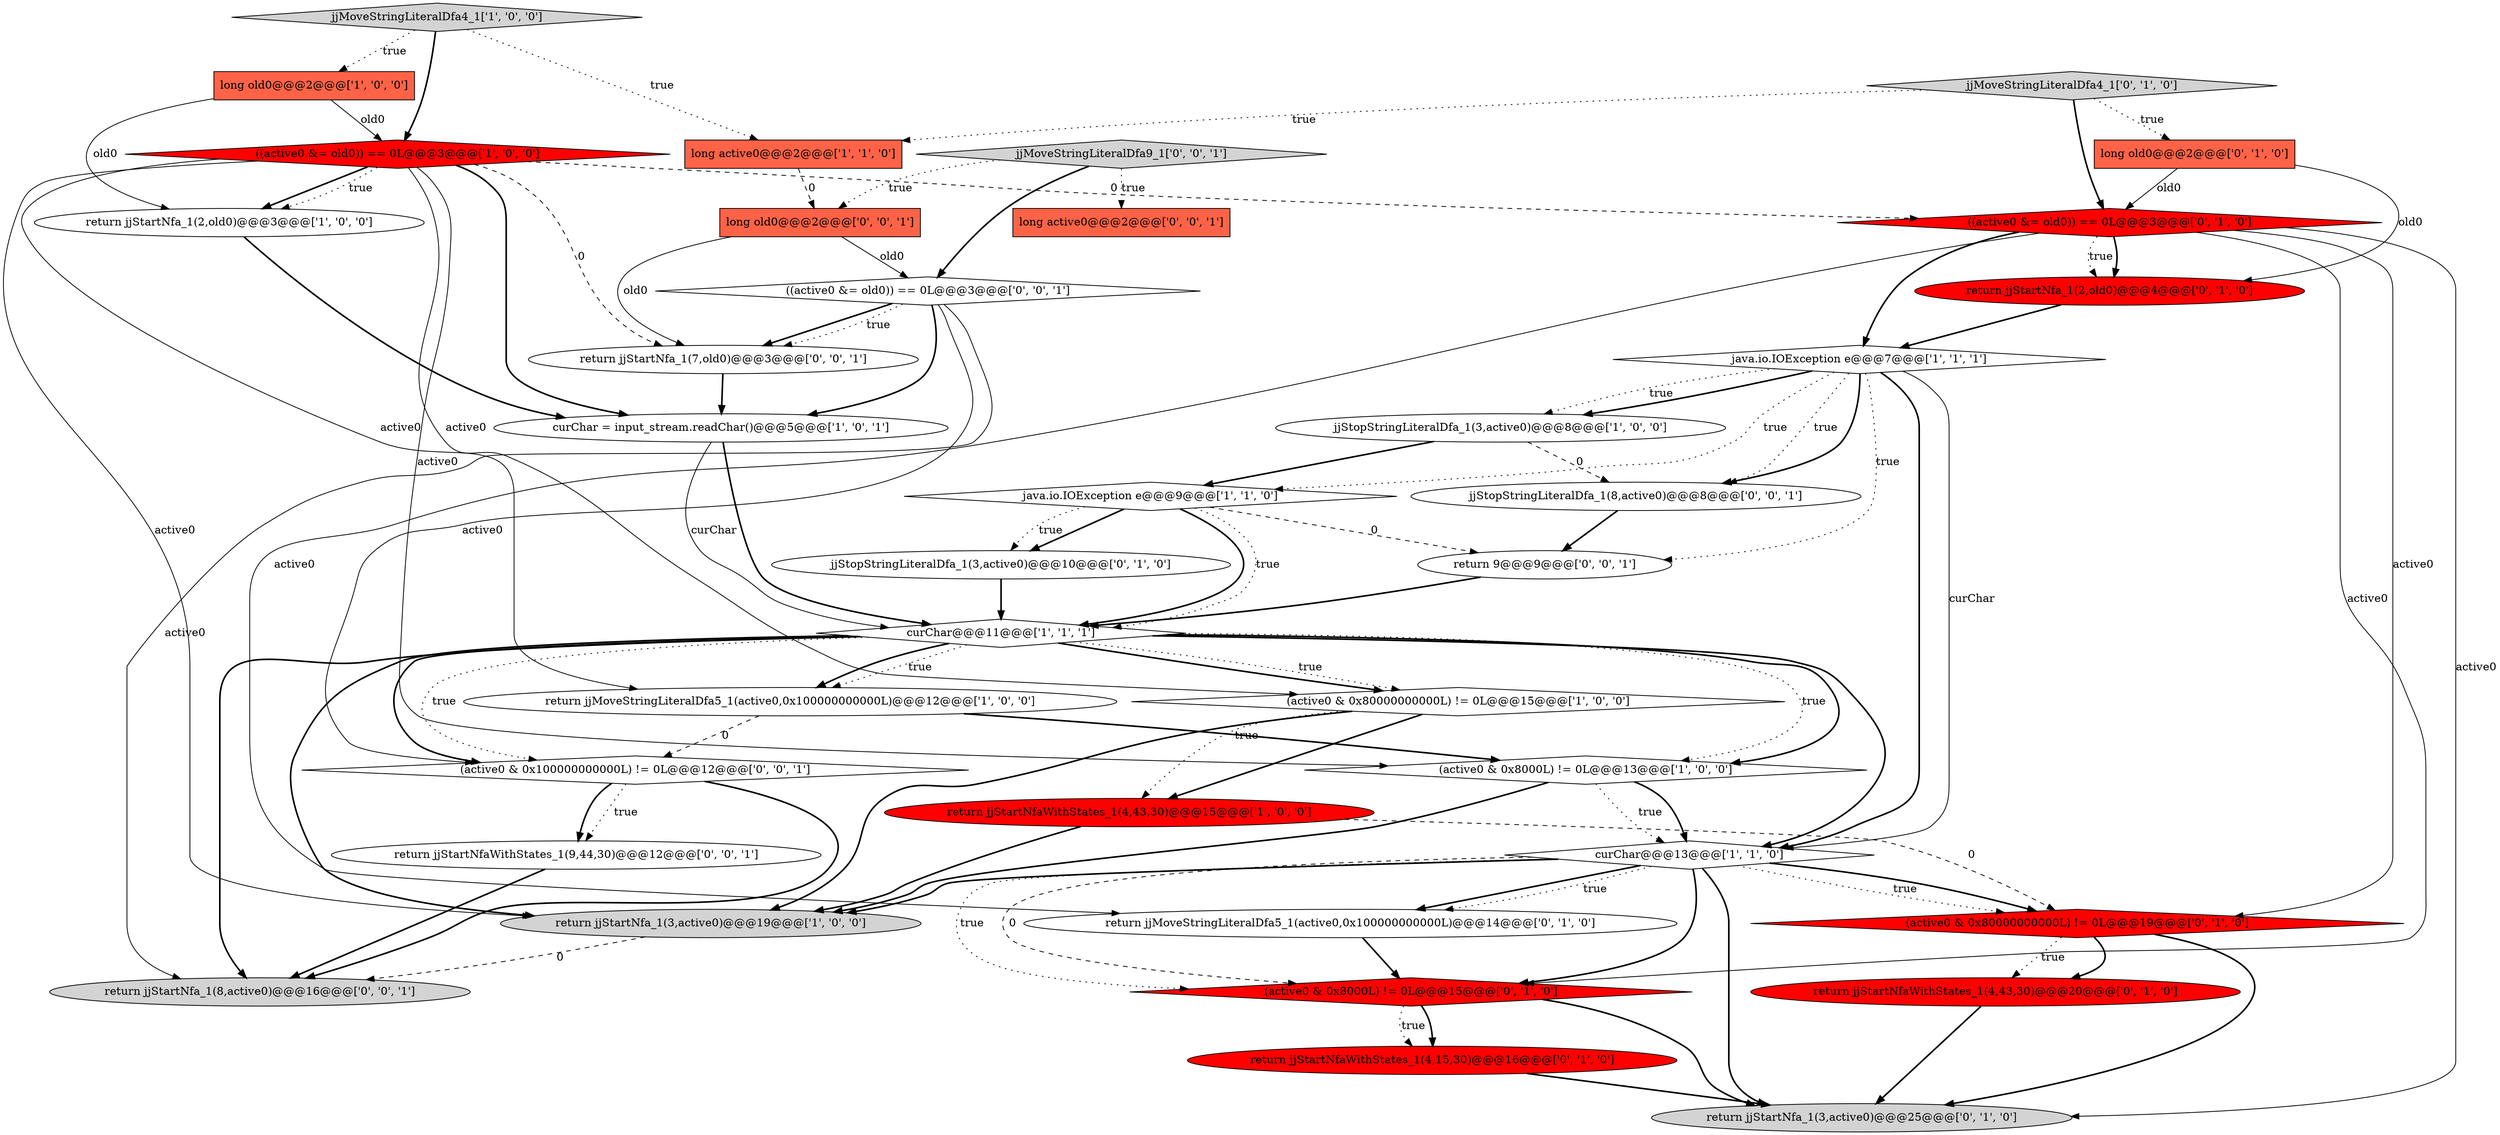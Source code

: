 digraph {
13 [style = filled, label = "return jjStartNfaWithStates_1(4,43,30)@@@15@@@['1', '0', '0']", fillcolor = red, shape = ellipse image = "AAA1AAABBB1BBB"];
2 [style = filled, label = "(active0 & 0x8000L) != 0L@@@13@@@['1', '0', '0']", fillcolor = white, shape = diamond image = "AAA0AAABBB1BBB"];
0 [style = filled, label = "return jjMoveStringLiteralDfa5_1(active0,0x100000000000L)@@@12@@@['1', '0', '0']", fillcolor = white, shape = ellipse image = "AAA0AAABBB1BBB"];
12 [style = filled, label = "curChar@@@13@@@['1', '1', '0']", fillcolor = white, shape = diamond image = "AAA0AAABBB1BBB"];
26 [style = filled, label = "return jjStartNfa_1(2,old0)@@@4@@@['0', '1', '0']", fillcolor = red, shape = ellipse image = "AAA1AAABBB2BBB"];
11 [style = filled, label = "curChar@@@11@@@['1', '1', '1']", fillcolor = white, shape = diamond image = "AAA0AAABBB1BBB"];
20 [style = filled, label = "return jjStartNfaWithStates_1(4,43,30)@@@20@@@['0', '1', '0']", fillcolor = red, shape = ellipse image = "AAA1AAABBB2BBB"];
36 [style = filled, label = "return 9@@@9@@@['0', '0', '1']", fillcolor = white, shape = ellipse image = "AAA0AAABBB3BBB"];
7 [style = filled, label = "java.io.IOException e@@@7@@@['1', '1', '1']", fillcolor = white, shape = diamond image = "AAA0AAABBB1BBB"];
17 [style = filled, label = "return jjStartNfa_1(3,active0)@@@25@@@['0', '1', '0']", fillcolor = lightgray, shape = ellipse image = "AAA0AAABBB2BBB"];
28 [style = filled, label = "return jjStartNfaWithStates_1(9,44,30)@@@12@@@['0', '0', '1']", fillcolor = white, shape = ellipse image = "AAA0AAABBB3BBB"];
29 [style = filled, label = "jjMoveStringLiteralDfa9_1['0', '0', '1']", fillcolor = lightgray, shape = diamond image = "AAA0AAABBB3BBB"];
24 [style = filled, label = "jjStopStringLiteralDfa_1(3,active0)@@@10@@@['0', '1', '0']", fillcolor = white, shape = ellipse image = "AAA0AAABBB2BBB"];
33 [style = filled, label = "long old0@@@2@@@['0', '0', '1']", fillcolor = tomato, shape = box image = "AAA0AAABBB3BBB"];
18 [style = filled, label = "(active0 & 0x8000L) != 0L@@@15@@@['0', '1', '0']", fillcolor = red, shape = diamond image = "AAA1AAABBB2BBB"];
14 [style = filled, label = "jjMoveStringLiteralDfa4_1['1', '0', '0']", fillcolor = lightgray, shape = diamond image = "AAA0AAABBB1BBB"];
32 [style = filled, label = "(active0 & 0x100000000000L) != 0L@@@12@@@['0', '0', '1']", fillcolor = white, shape = diamond image = "AAA0AAABBB3BBB"];
5 [style = filled, label = "long old0@@@2@@@['1', '0', '0']", fillcolor = tomato, shape = box image = "AAA0AAABBB1BBB"];
9 [style = filled, label = "long active0@@@2@@@['1', '1', '0']", fillcolor = tomato, shape = box image = "AAA0AAABBB1BBB"];
16 [style = filled, label = "jjMoveStringLiteralDfa4_1['0', '1', '0']", fillcolor = lightgray, shape = diamond image = "AAA0AAABBB2BBB"];
35 [style = filled, label = "return jjStartNfa_1(7,old0)@@@3@@@['0', '0', '1']", fillcolor = white, shape = ellipse image = "AAA0AAABBB3BBB"];
4 [style = filled, label = "(active0 & 0x80000000000L) != 0L@@@15@@@['1', '0', '0']", fillcolor = white, shape = diamond image = "AAA0AAABBB1BBB"];
30 [style = filled, label = "((active0 &= old0)) == 0L@@@3@@@['0', '0', '1']", fillcolor = white, shape = diamond image = "AAA0AAABBB3BBB"];
15 [style = filled, label = "((active0 &= old0)) == 0L@@@3@@@['1', '0', '0']", fillcolor = red, shape = diamond image = "AAA1AAABBB1BBB"];
6 [style = filled, label = "return jjStartNfa_1(3,active0)@@@19@@@['1', '0', '0']", fillcolor = lightgray, shape = ellipse image = "AAA0AAABBB1BBB"];
1 [style = filled, label = "jjStopStringLiteralDfa_1(3,active0)@@@8@@@['1', '0', '0']", fillcolor = white, shape = ellipse image = "AAA0AAABBB1BBB"];
8 [style = filled, label = "java.io.IOException e@@@9@@@['1', '1', '0']", fillcolor = white, shape = diamond image = "AAA0AAABBB1BBB"];
27 [style = filled, label = "return jjStartNfa_1(8,active0)@@@16@@@['0', '0', '1']", fillcolor = lightgray, shape = ellipse image = "AAA0AAABBB3BBB"];
31 [style = filled, label = "long active0@@@2@@@['0', '0', '1']", fillcolor = tomato, shape = box image = "AAA0AAABBB3BBB"];
10 [style = filled, label = "return jjStartNfa_1(2,old0)@@@3@@@['1', '0', '0']", fillcolor = white, shape = ellipse image = "AAA0AAABBB1BBB"];
23 [style = filled, label = "(active0 & 0x80000000000L) != 0L@@@19@@@['0', '1', '0']", fillcolor = red, shape = diamond image = "AAA1AAABBB2BBB"];
25 [style = filled, label = "return jjStartNfaWithStates_1(4,15,30)@@@16@@@['0', '1', '0']", fillcolor = red, shape = ellipse image = "AAA1AAABBB2BBB"];
22 [style = filled, label = "return jjMoveStringLiteralDfa5_1(active0,0x100000000000L)@@@14@@@['0', '1', '0']", fillcolor = white, shape = ellipse image = "AAA0AAABBB2BBB"];
34 [style = filled, label = "jjStopStringLiteralDfa_1(8,active0)@@@8@@@['0', '0', '1']", fillcolor = white, shape = ellipse image = "AAA0AAABBB3BBB"];
21 [style = filled, label = "((active0 &= old0)) == 0L@@@3@@@['0', '1', '0']", fillcolor = red, shape = diamond image = "AAA1AAABBB2BBB"];
3 [style = filled, label = "curChar = input_stream.readChar()@@@5@@@['1', '0', '1']", fillcolor = white, shape = ellipse image = "AAA0AAABBB1BBB"];
19 [style = filled, label = "long old0@@@2@@@['0', '1', '0']", fillcolor = tomato, shape = box image = "AAA0AAABBB2BBB"];
32->28 [style = dotted, label="true"];
16->9 [style = dotted, label="true"];
15->10 [style = bold, label=""];
21->18 [style = solid, label="active0"];
29->30 [style = bold, label=""];
30->32 [style = solid, label="active0"];
21->23 [style = solid, label="active0"];
7->34 [style = dotted, label="true"];
7->36 [style = dotted, label="true"];
2->6 [style = bold, label=""];
15->4 [style = solid, label="active0"];
13->23 [style = dashed, label="0"];
36->11 [style = bold, label=""];
15->0 [style = solid, label="active0"];
21->26 [style = bold, label=""];
30->27 [style = solid, label="active0"];
11->2 [style = dotted, label="true"];
21->26 [style = dotted, label="true"];
24->11 [style = bold, label=""];
11->0 [style = dotted, label="true"];
12->18 [style = bold, label=""];
23->17 [style = bold, label=""];
7->1 [style = dotted, label="true"];
8->11 [style = bold, label=""];
12->22 [style = bold, label=""];
7->1 [style = bold, label=""];
26->7 [style = bold, label=""];
12->23 [style = dotted, label="true"];
1->34 [style = dashed, label="0"];
3->11 [style = bold, label=""];
15->10 [style = dotted, label="true"];
11->12 [style = bold, label=""];
12->18 [style = dotted, label="true"];
15->6 [style = solid, label="active0"];
21->17 [style = solid, label="active0"];
33->35 [style = solid, label="old0"];
4->13 [style = dotted, label="true"];
12->22 [style = dotted, label="true"];
22->18 [style = bold, label=""];
6->27 [style = dashed, label="0"];
34->36 [style = bold, label=""];
18->25 [style = bold, label=""];
2->12 [style = dotted, label="true"];
21->7 [style = bold, label=""];
14->15 [style = bold, label=""];
33->30 [style = solid, label="old0"];
7->8 [style = dotted, label="true"];
8->24 [style = bold, label=""];
23->20 [style = bold, label=""];
1->8 [style = bold, label=""];
35->3 [style = bold, label=""];
11->4 [style = bold, label=""];
5->10 [style = solid, label="old0"];
4->13 [style = bold, label=""];
12->17 [style = bold, label=""];
3->11 [style = solid, label="curChar"];
15->21 [style = dashed, label="0"];
32->27 [style = bold, label=""];
11->32 [style = bold, label=""];
11->4 [style = dotted, label="true"];
8->36 [style = dashed, label="0"];
15->3 [style = bold, label=""];
25->17 [style = bold, label=""];
8->24 [style = dotted, label="true"];
15->35 [style = dashed, label="0"];
23->20 [style = dotted, label="true"];
14->5 [style = dotted, label="true"];
30->35 [style = bold, label=""];
21->22 [style = solid, label="active0"];
30->3 [style = bold, label=""];
19->26 [style = solid, label="old0"];
7->12 [style = solid, label="curChar"];
8->11 [style = dotted, label="true"];
13->6 [style = bold, label=""];
16->19 [style = dotted, label="true"];
11->32 [style = dotted, label="true"];
15->2 [style = solid, label="active0"];
20->17 [style = bold, label=""];
18->25 [style = dotted, label="true"];
4->6 [style = bold, label=""];
7->12 [style = bold, label=""];
19->21 [style = solid, label="old0"];
11->6 [style = bold, label=""];
0->2 [style = bold, label=""];
0->32 [style = dashed, label="0"];
18->17 [style = bold, label=""];
10->3 [style = bold, label=""];
12->6 [style = bold, label=""];
11->2 [style = bold, label=""];
2->12 [style = bold, label=""];
9->33 [style = dashed, label="0"];
11->0 [style = bold, label=""];
7->34 [style = bold, label=""];
5->15 [style = solid, label="old0"];
30->35 [style = dotted, label="true"];
16->21 [style = bold, label=""];
12->18 [style = dashed, label="0"];
29->33 [style = dotted, label="true"];
12->23 [style = bold, label=""];
14->9 [style = dotted, label="true"];
28->27 [style = bold, label=""];
32->28 [style = bold, label=""];
11->27 [style = bold, label=""];
29->31 [style = dotted, label="true"];
}
